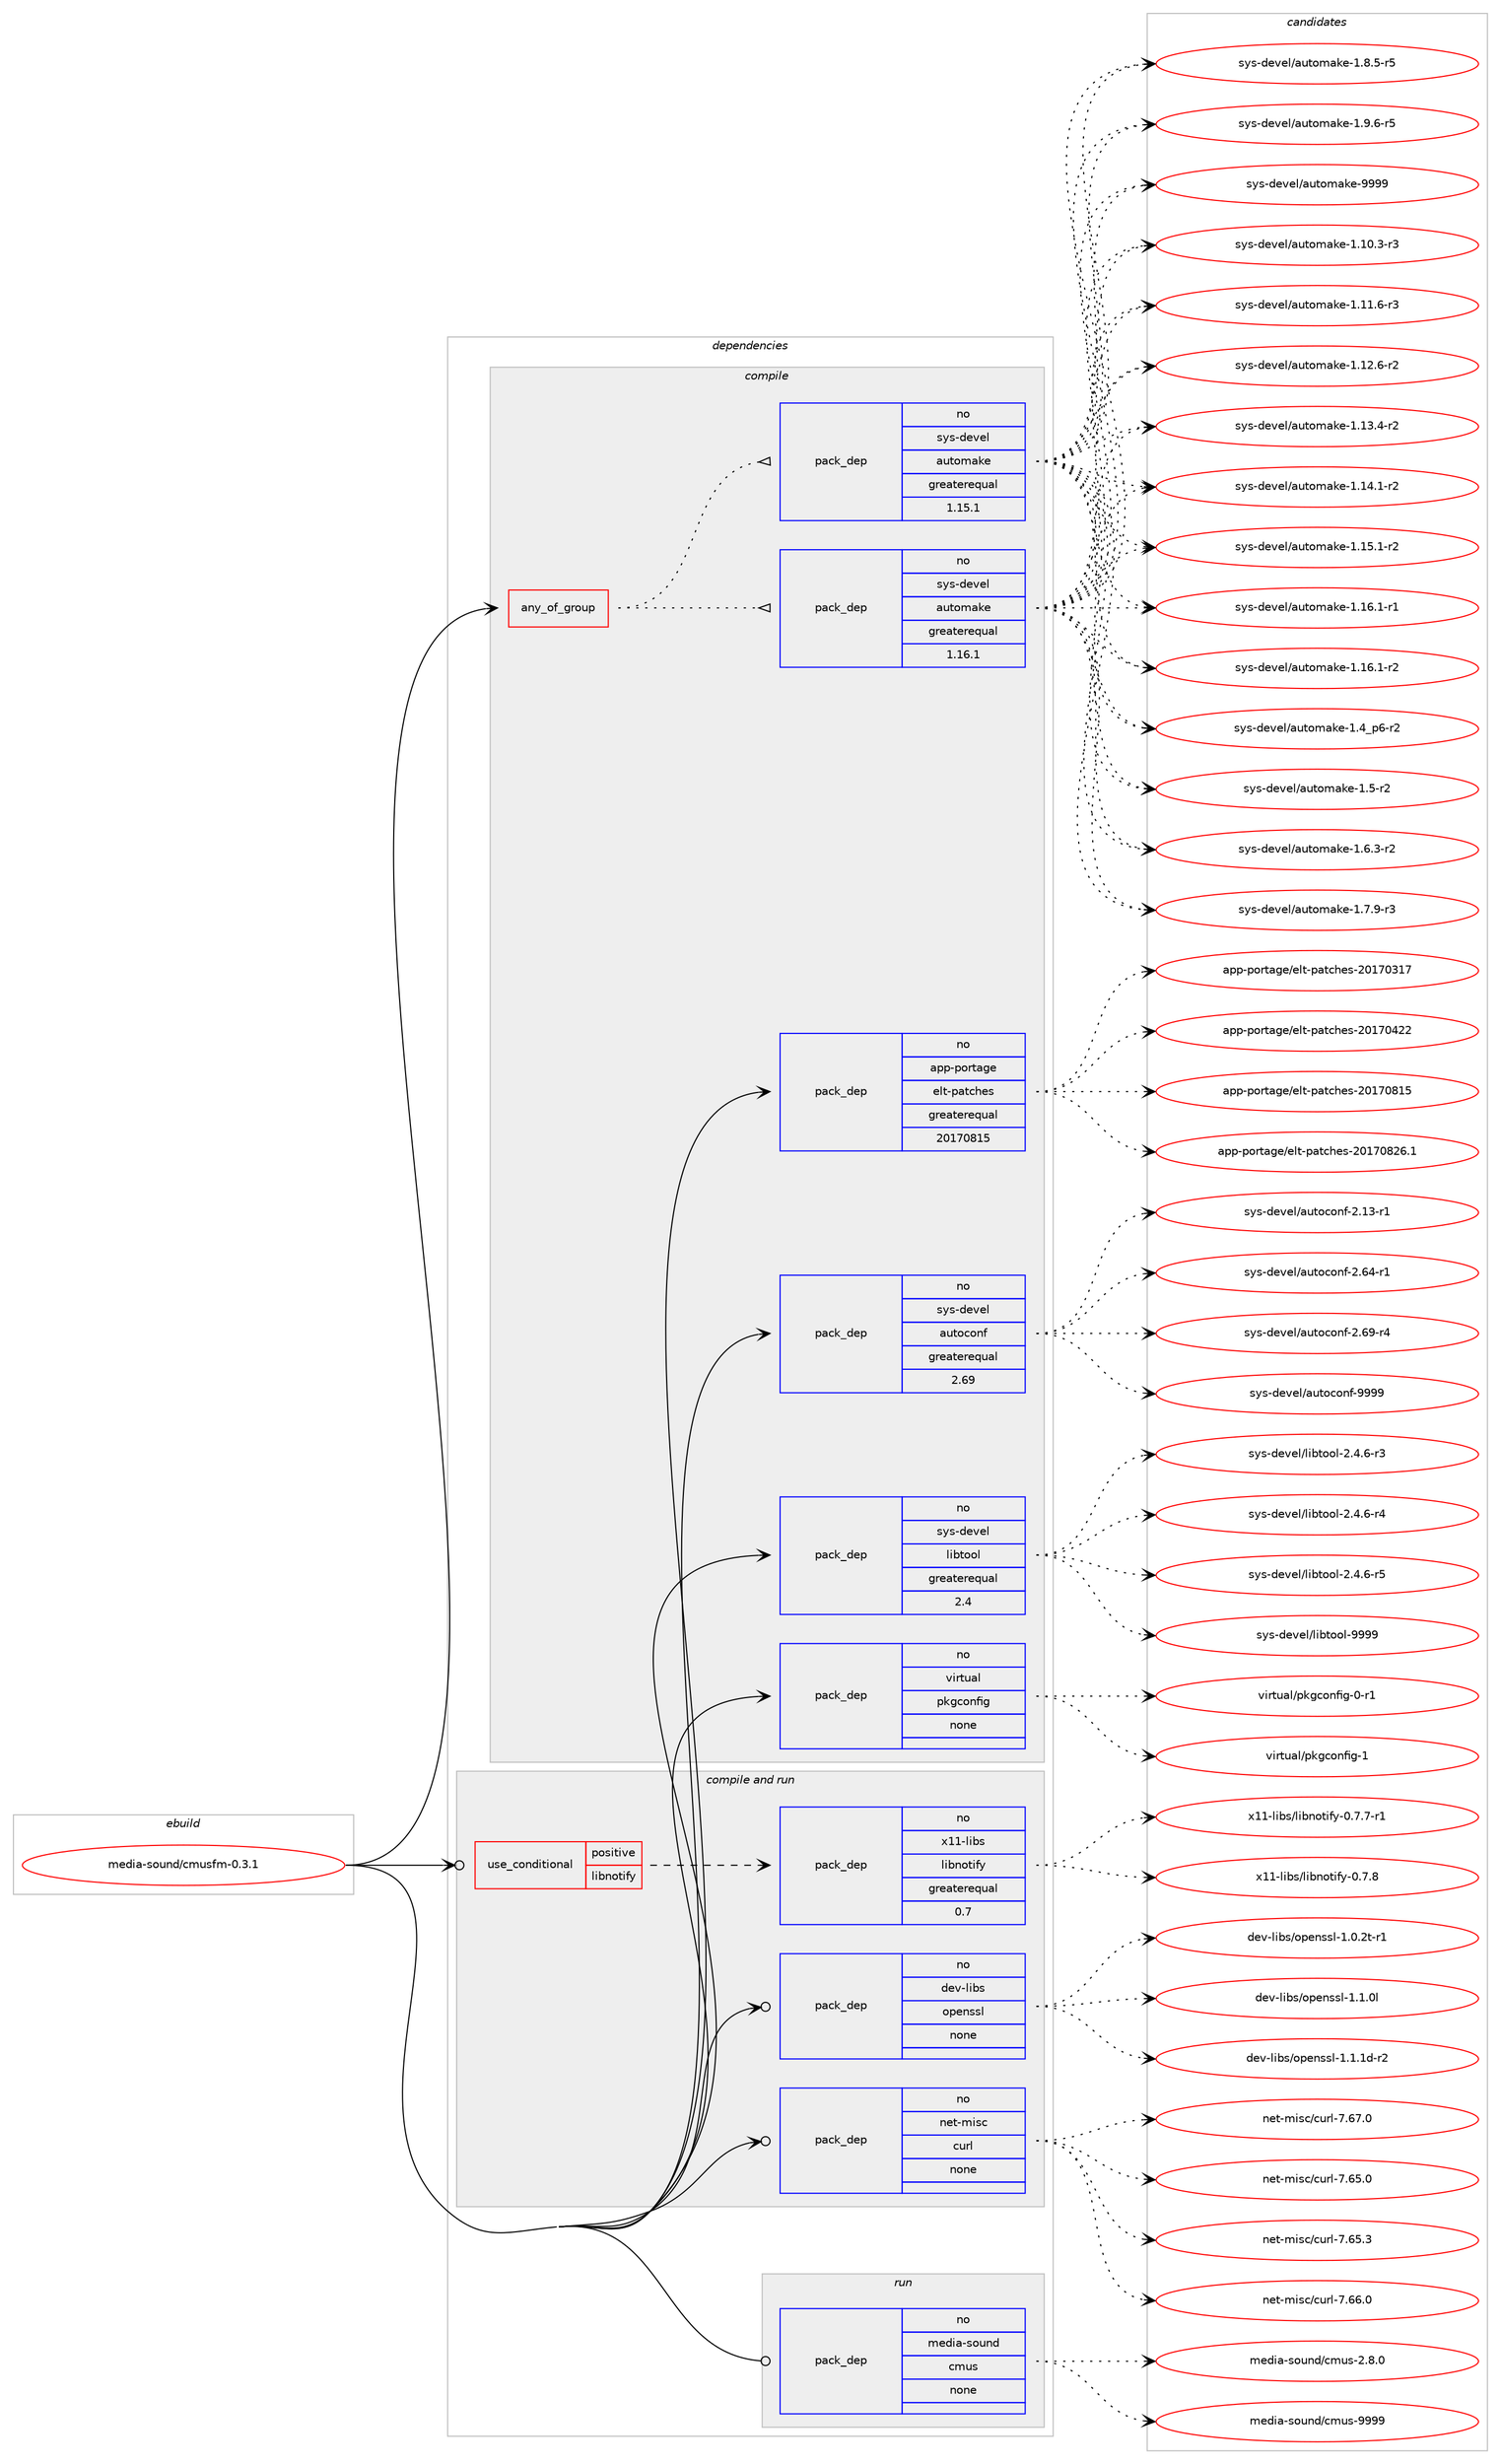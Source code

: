digraph prolog {

# *************
# Graph options
# *************

newrank=true;
concentrate=true;
compound=true;
graph [rankdir=LR,fontname=Helvetica,fontsize=10,ranksep=1.5];#, ranksep=2.5, nodesep=0.2];
edge  [arrowhead=vee];
node  [fontname=Helvetica,fontsize=10];

# **********
# The ebuild
# **********

subgraph cluster_leftcol {
color=gray;
rank=same;
label=<<i>ebuild</i>>;
id [label="media-sound/cmusfm-0.3.1", color=red, width=4, href="../media-sound/cmusfm-0.3.1.svg"];
}

# ****************
# The dependencies
# ****************

subgraph cluster_midcol {
color=gray;
label=<<i>dependencies</i>>;
subgraph cluster_compile {
fillcolor="#eeeeee";
style=filled;
label=<<i>compile</i>>;
subgraph any13490 {
dependency798036 [label=<<TABLE BORDER="0" CELLBORDER="1" CELLSPACING="0" CELLPADDING="4"><TR><TD CELLPADDING="10">any_of_group</TD></TR></TABLE>>, shape=none, color=red];subgraph pack590345 {
dependency798037 [label=<<TABLE BORDER="0" CELLBORDER="1" CELLSPACING="0" CELLPADDING="4" WIDTH="220"><TR><TD ROWSPAN="6" CELLPADDING="30">pack_dep</TD></TR><TR><TD WIDTH="110">no</TD></TR><TR><TD>sys-devel</TD></TR><TR><TD>automake</TD></TR><TR><TD>greaterequal</TD></TR><TR><TD>1.16.1</TD></TR></TABLE>>, shape=none, color=blue];
}
dependency798036:e -> dependency798037:w [weight=20,style="dotted",arrowhead="oinv"];
subgraph pack590346 {
dependency798038 [label=<<TABLE BORDER="0" CELLBORDER="1" CELLSPACING="0" CELLPADDING="4" WIDTH="220"><TR><TD ROWSPAN="6" CELLPADDING="30">pack_dep</TD></TR><TR><TD WIDTH="110">no</TD></TR><TR><TD>sys-devel</TD></TR><TR><TD>automake</TD></TR><TR><TD>greaterequal</TD></TR><TR><TD>1.15.1</TD></TR></TABLE>>, shape=none, color=blue];
}
dependency798036:e -> dependency798038:w [weight=20,style="dotted",arrowhead="oinv"];
}
id:e -> dependency798036:w [weight=20,style="solid",arrowhead="vee"];
subgraph pack590347 {
dependency798039 [label=<<TABLE BORDER="0" CELLBORDER="1" CELLSPACING="0" CELLPADDING="4" WIDTH="220"><TR><TD ROWSPAN="6" CELLPADDING="30">pack_dep</TD></TR><TR><TD WIDTH="110">no</TD></TR><TR><TD>app-portage</TD></TR><TR><TD>elt-patches</TD></TR><TR><TD>greaterequal</TD></TR><TR><TD>20170815</TD></TR></TABLE>>, shape=none, color=blue];
}
id:e -> dependency798039:w [weight=20,style="solid",arrowhead="vee"];
subgraph pack590348 {
dependency798040 [label=<<TABLE BORDER="0" CELLBORDER="1" CELLSPACING="0" CELLPADDING="4" WIDTH="220"><TR><TD ROWSPAN="6" CELLPADDING="30">pack_dep</TD></TR><TR><TD WIDTH="110">no</TD></TR><TR><TD>sys-devel</TD></TR><TR><TD>autoconf</TD></TR><TR><TD>greaterequal</TD></TR><TR><TD>2.69</TD></TR></TABLE>>, shape=none, color=blue];
}
id:e -> dependency798040:w [weight=20,style="solid",arrowhead="vee"];
subgraph pack590349 {
dependency798041 [label=<<TABLE BORDER="0" CELLBORDER="1" CELLSPACING="0" CELLPADDING="4" WIDTH="220"><TR><TD ROWSPAN="6" CELLPADDING="30">pack_dep</TD></TR><TR><TD WIDTH="110">no</TD></TR><TR><TD>sys-devel</TD></TR><TR><TD>libtool</TD></TR><TR><TD>greaterequal</TD></TR><TR><TD>2.4</TD></TR></TABLE>>, shape=none, color=blue];
}
id:e -> dependency798041:w [weight=20,style="solid",arrowhead="vee"];
subgraph pack590350 {
dependency798042 [label=<<TABLE BORDER="0" CELLBORDER="1" CELLSPACING="0" CELLPADDING="4" WIDTH="220"><TR><TD ROWSPAN="6" CELLPADDING="30">pack_dep</TD></TR><TR><TD WIDTH="110">no</TD></TR><TR><TD>virtual</TD></TR><TR><TD>pkgconfig</TD></TR><TR><TD>none</TD></TR><TR><TD></TD></TR></TABLE>>, shape=none, color=blue];
}
id:e -> dependency798042:w [weight=20,style="solid",arrowhead="vee"];
}
subgraph cluster_compileandrun {
fillcolor="#eeeeee";
style=filled;
label=<<i>compile and run</i>>;
subgraph cond193753 {
dependency798043 [label=<<TABLE BORDER="0" CELLBORDER="1" CELLSPACING="0" CELLPADDING="4"><TR><TD ROWSPAN="3" CELLPADDING="10">use_conditional</TD></TR><TR><TD>positive</TD></TR><TR><TD>libnotify</TD></TR></TABLE>>, shape=none, color=red];
subgraph pack590351 {
dependency798044 [label=<<TABLE BORDER="0" CELLBORDER="1" CELLSPACING="0" CELLPADDING="4" WIDTH="220"><TR><TD ROWSPAN="6" CELLPADDING="30">pack_dep</TD></TR><TR><TD WIDTH="110">no</TD></TR><TR><TD>x11-libs</TD></TR><TR><TD>libnotify</TD></TR><TR><TD>greaterequal</TD></TR><TR><TD>0.7</TD></TR></TABLE>>, shape=none, color=blue];
}
dependency798043:e -> dependency798044:w [weight=20,style="dashed",arrowhead="vee"];
}
id:e -> dependency798043:w [weight=20,style="solid",arrowhead="odotvee"];
subgraph pack590352 {
dependency798045 [label=<<TABLE BORDER="0" CELLBORDER="1" CELLSPACING="0" CELLPADDING="4" WIDTH="220"><TR><TD ROWSPAN="6" CELLPADDING="30">pack_dep</TD></TR><TR><TD WIDTH="110">no</TD></TR><TR><TD>dev-libs</TD></TR><TR><TD>openssl</TD></TR><TR><TD>none</TD></TR><TR><TD></TD></TR></TABLE>>, shape=none, color=blue];
}
id:e -> dependency798045:w [weight=20,style="solid",arrowhead="odotvee"];
subgraph pack590353 {
dependency798046 [label=<<TABLE BORDER="0" CELLBORDER="1" CELLSPACING="0" CELLPADDING="4" WIDTH="220"><TR><TD ROWSPAN="6" CELLPADDING="30">pack_dep</TD></TR><TR><TD WIDTH="110">no</TD></TR><TR><TD>net-misc</TD></TR><TR><TD>curl</TD></TR><TR><TD>none</TD></TR><TR><TD></TD></TR></TABLE>>, shape=none, color=blue];
}
id:e -> dependency798046:w [weight=20,style="solid",arrowhead="odotvee"];
}
subgraph cluster_run {
fillcolor="#eeeeee";
style=filled;
label=<<i>run</i>>;
subgraph pack590354 {
dependency798047 [label=<<TABLE BORDER="0" CELLBORDER="1" CELLSPACING="0" CELLPADDING="4" WIDTH="220"><TR><TD ROWSPAN="6" CELLPADDING="30">pack_dep</TD></TR><TR><TD WIDTH="110">no</TD></TR><TR><TD>media-sound</TD></TR><TR><TD>cmus</TD></TR><TR><TD>none</TD></TR><TR><TD></TD></TR></TABLE>>, shape=none, color=blue];
}
id:e -> dependency798047:w [weight=20,style="solid",arrowhead="odot"];
}
}

# **************
# The candidates
# **************

subgraph cluster_choices {
rank=same;
color=gray;
label=<<i>candidates</i>>;

subgraph choice590345 {
color=black;
nodesep=1;
choice11512111545100101118101108479711711611110997107101454946494846514511451 [label="sys-devel/automake-1.10.3-r3", color=red, width=4,href="../sys-devel/automake-1.10.3-r3.svg"];
choice11512111545100101118101108479711711611110997107101454946494946544511451 [label="sys-devel/automake-1.11.6-r3", color=red, width=4,href="../sys-devel/automake-1.11.6-r3.svg"];
choice11512111545100101118101108479711711611110997107101454946495046544511450 [label="sys-devel/automake-1.12.6-r2", color=red, width=4,href="../sys-devel/automake-1.12.6-r2.svg"];
choice11512111545100101118101108479711711611110997107101454946495146524511450 [label="sys-devel/automake-1.13.4-r2", color=red, width=4,href="../sys-devel/automake-1.13.4-r2.svg"];
choice11512111545100101118101108479711711611110997107101454946495246494511450 [label="sys-devel/automake-1.14.1-r2", color=red, width=4,href="../sys-devel/automake-1.14.1-r2.svg"];
choice11512111545100101118101108479711711611110997107101454946495346494511450 [label="sys-devel/automake-1.15.1-r2", color=red, width=4,href="../sys-devel/automake-1.15.1-r2.svg"];
choice11512111545100101118101108479711711611110997107101454946495446494511449 [label="sys-devel/automake-1.16.1-r1", color=red, width=4,href="../sys-devel/automake-1.16.1-r1.svg"];
choice11512111545100101118101108479711711611110997107101454946495446494511450 [label="sys-devel/automake-1.16.1-r2", color=red, width=4,href="../sys-devel/automake-1.16.1-r2.svg"];
choice115121115451001011181011084797117116111109971071014549465295112544511450 [label="sys-devel/automake-1.4_p6-r2", color=red, width=4,href="../sys-devel/automake-1.4_p6-r2.svg"];
choice11512111545100101118101108479711711611110997107101454946534511450 [label="sys-devel/automake-1.5-r2", color=red, width=4,href="../sys-devel/automake-1.5-r2.svg"];
choice115121115451001011181011084797117116111109971071014549465446514511450 [label="sys-devel/automake-1.6.3-r2", color=red, width=4,href="../sys-devel/automake-1.6.3-r2.svg"];
choice115121115451001011181011084797117116111109971071014549465546574511451 [label="sys-devel/automake-1.7.9-r3", color=red, width=4,href="../sys-devel/automake-1.7.9-r3.svg"];
choice115121115451001011181011084797117116111109971071014549465646534511453 [label="sys-devel/automake-1.8.5-r5", color=red, width=4,href="../sys-devel/automake-1.8.5-r5.svg"];
choice115121115451001011181011084797117116111109971071014549465746544511453 [label="sys-devel/automake-1.9.6-r5", color=red, width=4,href="../sys-devel/automake-1.9.6-r5.svg"];
choice115121115451001011181011084797117116111109971071014557575757 [label="sys-devel/automake-9999", color=red, width=4,href="../sys-devel/automake-9999.svg"];
dependency798037:e -> choice11512111545100101118101108479711711611110997107101454946494846514511451:w [style=dotted,weight="100"];
dependency798037:e -> choice11512111545100101118101108479711711611110997107101454946494946544511451:w [style=dotted,weight="100"];
dependency798037:e -> choice11512111545100101118101108479711711611110997107101454946495046544511450:w [style=dotted,weight="100"];
dependency798037:e -> choice11512111545100101118101108479711711611110997107101454946495146524511450:w [style=dotted,weight="100"];
dependency798037:e -> choice11512111545100101118101108479711711611110997107101454946495246494511450:w [style=dotted,weight="100"];
dependency798037:e -> choice11512111545100101118101108479711711611110997107101454946495346494511450:w [style=dotted,weight="100"];
dependency798037:e -> choice11512111545100101118101108479711711611110997107101454946495446494511449:w [style=dotted,weight="100"];
dependency798037:e -> choice11512111545100101118101108479711711611110997107101454946495446494511450:w [style=dotted,weight="100"];
dependency798037:e -> choice115121115451001011181011084797117116111109971071014549465295112544511450:w [style=dotted,weight="100"];
dependency798037:e -> choice11512111545100101118101108479711711611110997107101454946534511450:w [style=dotted,weight="100"];
dependency798037:e -> choice115121115451001011181011084797117116111109971071014549465446514511450:w [style=dotted,weight="100"];
dependency798037:e -> choice115121115451001011181011084797117116111109971071014549465546574511451:w [style=dotted,weight="100"];
dependency798037:e -> choice115121115451001011181011084797117116111109971071014549465646534511453:w [style=dotted,weight="100"];
dependency798037:e -> choice115121115451001011181011084797117116111109971071014549465746544511453:w [style=dotted,weight="100"];
dependency798037:e -> choice115121115451001011181011084797117116111109971071014557575757:w [style=dotted,weight="100"];
}
subgraph choice590346 {
color=black;
nodesep=1;
choice11512111545100101118101108479711711611110997107101454946494846514511451 [label="sys-devel/automake-1.10.3-r3", color=red, width=4,href="../sys-devel/automake-1.10.3-r3.svg"];
choice11512111545100101118101108479711711611110997107101454946494946544511451 [label="sys-devel/automake-1.11.6-r3", color=red, width=4,href="../sys-devel/automake-1.11.6-r3.svg"];
choice11512111545100101118101108479711711611110997107101454946495046544511450 [label="sys-devel/automake-1.12.6-r2", color=red, width=4,href="../sys-devel/automake-1.12.6-r2.svg"];
choice11512111545100101118101108479711711611110997107101454946495146524511450 [label="sys-devel/automake-1.13.4-r2", color=red, width=4,href="../sys-devel/automake-1.13.4-r2.svg"];
choice11512111545100101118101108479711711611110997107101454946495246494511450 [label="sys-devel/automake-1.14.1-r2", color=red, width=4,href="../sys-devel/automake-1.14.1-r2.svg"];
choice11512111545100101118101108479711711611110997107101454946495346494511450 [label="sys-devel/automake-1.15.1-r2", color=red, width=4,href="../sys-devel/automake-1.15.1-r2.svg"];
choice11512111545100101118101108479711711611110997107101454946495446494511449 [label="sys-devel/automake-1.16.1-r1", color=red, width=4,href="../sys-devel/automake-1.16.1-r1.svg"];
choice11512111545100101118101108479711711611110997107101454946495446494511450 [label="sys-devel/automake-1.16.1-r2", color=red, width=4,href="../sys-devel/automake-1.16.1-r2.svg"];
choice115121115451001011181011084797117116111109971071014549465295112544511450 [label="sys-devel/automake-1.4_p6-r2", color=red, width=4,href="../sys-devel/automake-1.4_p6-r2.svg"];
choice11512111545100101118101108479711711611110997107101454946534511450 [label="sys-devel/automake-1.5-r2", color=red, width=4,href="../sys-devel/automake-1.5-r2.svg"];
choice115121115451001011181011084797117116111109971071014549465446514511450 [label="sys-devel/automake-1.6.3-r2", color=red, width=4,href="../sys-devel/automake-1.6.3-r2.svg"];
choice115121115451001011181011084797117116111109971071014549465546574511451 [label="sys-devel/automake-1.7.9-r3", color=red, width=4,href="../sys-devel/automake-1.7.9-r3.svg"];
choice115121115451001011181011084797117116111109971071014549465646534511453 [label="sys-devel/automake-1.8.5-r5", color=red, width=4,href="../sys-devel/automake-1.8.5-r5.svg"];
choice115121115451001011181011084797117116111109971071014549465746544511453 [label="sys-devel/automake-1.9.6-r5", color=red, width=4,href="../sys-devel/automake-1.9.6-r5.svg"];
choice115121115451001011181011084797117116111109971071014557575757 [label="sys-devel/automake-9999", color=red, width=4,href="../sys-devel/automake-9999.svg"];
dependency798038:e -> choice11512111545100101118101108479711711611110997107101454946494846514511451:w [style=dotted,weight="100"];
dependency798038:e -> choice11512111545100101118101108479711711611110997107101454946494946544511451:w [style=dotted,weight="100"];
dependency798038:e -> choice11512111545100101118101108479711711611110997107101454946495046544511450:w [style=dotted,weight="100"];
dependency798038:e -> choice11512111545100101118101108479711711611110997107101454946495146524511450:w [style=dotted,weight="100"];
dependency798038:e -> choice11512111545100101118101108479711711611110997107101454946495246494511450:w [style=dotted,weight="100"];
dependency798038:e -> choice11512111545100101118101108479711711611110997107101454946495346494511450:w [style=dotted,weight="100"];
dependency798038:e -> choice11512111545100101118101108479711711611110997107101454946495446494511449:w [style=dotted,weight="100"];
dependency798038:e -> choice11512111545100101118101108479711711611110997107101454946495446494511450:w [style=dotted,weight="100"];
dependency798038:e -> choice115121115451001011181011084797117116111109971071014549465295112544511450:w [style=dotted,weight="100"];
dependency798038:e -> choice11512111545100101118101108479711711611110997107101454946534511450:w [style=dotted,weight="100"];
dependency798038:e -> choice115121115451001011181011084797117116111109971071014549465446514511450:w [style=dotted,weight="100"];
dependency798038:e -> choice115121115451001011181011084797117116111109971071014549465546574511451:w [style=dotted,weight="100"];
dependency798038:e -> choice115121115451001011181011084797117116111109971071014549465646534511453:w [style=dotted,weight="100"];
dependency798038:e -> choice115121115451001011181011084797117116111109971071014549465746544511453:w [style=dotted,weight="100"];
dependency798038:e -> choice115121115451001011181011084797117116111109971071014557575757:w [style=dotted,weight="100"];
}
subgraph choice590347 {
color=black;
nodesep=1;
choice97112112451121111141169710310147101108116451129711699104101115455048495548514955 [label="app-portage/elt-patches-20170317", color=red, width=4,href="../app-portage/elt-patches-20170317.svg"];
choice97112112451121111141169710310147101108116451129711699104101115455048495548525050 [label="app-portage/elt-patches-20170422", color=red, width=4,href="../app-portage/elt-patches-20170422.svg"];
choice97112112451121111141169710310147101108116451129711699104101115455048495548564953 [label="app-portage/elt-patches-20170815", color=red, width=4,href="../app-portage/elt-patches-20170815.svg"];
choice971121124511211111411697103101471011081164511297116991041011154550484955485650544649 [label="app-portage/elt-patches-20170826.1", color=red, width=4,href="../app-portage/elt-patches-20170826.1.svg"];
dependency798039:e -> choice97112112451121111141169710310147101108116451129711699104101115455048495548514955:w [style=dotted,weight="100"];
dependency798039:e -> choice97112112451121111141169710310147101108116451129711699104101115455048495548525050:w [style=dotted,weight="100"];
dependency798039:e -> choice97112112451121111141169710310147101108116451129711699104101115455048495548564953:w [style=dotted,weight="100"];
dependency798039:e -> choice971121124511211111411697103101471011081164511297116991041011154550484955485650544649:w [style=dotted,weight="100"];
}
subgraph choice590348 {
color=black;
nodesep=1;
choice1151211154510010111810110847971171161119911111010245504649514511449 [label="sys-devel/autoconf-2.13-r1", color=red, width=4,href="../sys-devel/autoconf-2.13-r1.svg"];
choice1151211154510010111810110847971171161119911111010245504654524511449 [label="sys-devel/autoconf-2.64-r1", color=red, width=4,href="../sys-devel/autoconf-2.64-r1.svg"];
choice1151211154510010111810110847971171161119911111010245504654574511452 [label="sys-devel/autoconf-2.69-r4", color=red, width=4,href="../sys-devel/autoconf-2.69-r4.svg"];
choice115121115451001011181011084797117116111991111101024557575757 [label="sys-devel/autoconf-9999", color=red, width=4,href="../sys-devel/autoconf-9999.svg"];
dependency798040:e -> choice1151211154510010111810110847971171161119911111010245504649514511449:w [style=dotted,weight="100"];
dependency798040:e -> choice1151211154510010111810110847971171161119911111010245504654524511449:w [style=dotted,weight="100"];
dependency798040:e -> choice1151211154510010111810110847971171161119911111010245504654574511452:w [style=dotted,weight="100"];
dependency798040:e -> choice115121115451001011181011084797117116111991111101024557575757:w [style=dotted,weight="100"];
}
subgraph choice590349 {
color=black;
nodesep=1;
choice1151211154510010111810110847108105981161111111084550465246544511451 [label="sys-devel/libtool-2.4.6-r3", color=red, width=4,href="../sys-devel/libtool-2.4.6-r3.svg"];
choice1151211154510010111810110847108105981161111111084550465246544511452 [label="sys-devel/libtool-2.4.6-r4", color=red, width=4,href="../sys-devel/libtool-2.4.6-r4.svg"];
choice1151211154510010111810110847108105981161111111084550465246544511453 [label="sys-devel/libtool-2.4.6-r5", color=red, width=4,href="../sys-devel/libtool-2.4.6-r5.svg"];
choice1151211154510010111810110847108105981161111111084557575757 [label="sys-devel/libtool-9999", color=red, width=4,href="../sys-devel/libtool-9999.svg"];
dependency798041:e -> choice1151211154510010111810110847108105981161111111084550465246544511451:w [style=dotted,weight="100"];
dependency798041:e -> choice1151211154510010111810110847108105981161111111084550465246544511452:w [style=dotted,weight="100"];
dependency798041:e -> choice1151211154510010111810110847108105981161111111084550465246544511453:w [style=dotted,weight="100"];
dependency798041:e -> choice1151211154510010111810110847108105981161111111084557575757:w [style=dotted,weight="100"];
}
subgraph choice590350 {
color=black;
nodesep=1;
choice11810511411611797108471121071039911111010210510345484511449 [label="virtual/pkgconfig-0-r1", color=red, width=4,href="../virtual/pkgconfig-0-r1.svg"];
choice1181051141161179710847112107103991111101021051034549 [label="virtual/pkgconfig-1", color=red, width=4,href="../virtual/pkgconfig-1.svg"];
dependency798042:e -> choice11810511411611797108471121071039911111010210510345484511449:w [style=dotted,weight="100"];
dependency798042:e -> choice1181051141161179710847112107103991111101021051034549:w [style=dotted,weight="100"];
}
subgraph choice590351 {
color=black;
nodesep=1;
choice1204949451081059811547108105981101111161051021214548465546554511449 [label="x11-libs/libnotify-0.7.7-r1", color=red, width=4,href="../x11-libs/libnotify-0.7.7-r1.svg"];
choice120494945108105981154710810598110111116105102121454846554656 [label="x11-libs/libnotify-0.7.8", color=red, width=4,href="../x11-libs/libnotify-0.7.8.svg"];
dependency798044:e -> choice1204949451081059811547108105981101111161051021214548465546554511449:w [style=dotted,weight="100"];
dependency798044:e -> choice120494945108105981154710810598110111116105102121454846554656:w [style=dotted,weight="100"];
}
subgraph choice590352 {
color=black;
nodesep=1;
choice1001011184510810598115471111121011101151151084549464846501164511449 [label="dev-libs/openssl-1.0.2t-r1", color=red, width=4,href="../dev-libs/openssl-1.0.2t-r1.svg"];
choice100101118451081059811547111112101110115115108454946494648108 [label="dev-libs/openssl-1.1.0l", color=red, width=4,href="../dev-libs/openssl-1.1.0l.svg"];
choice1001011184510810598115471111121011101151151084549464946491004511450 [label="dev-libs/openssl-1.1.1d-r2", color=red, width=4,href="../dev-libs/openssl-1.1.1d-r2.svg"];
dependency798045:e -> choice1001011184510810598115471111121011101151151084549464846501164511449:w [style=dotted,weight="100"];
dependency798045:e -> choice100101118451081059811547111112101110115115108454946494648108:w [style=dotted,weight="100"];
dependency798045:e -> choice1001011184510810598115471111121011101151151084549464946491004511450:w [style=dotted,weight="100"];
}
subgraph choice590353 {
color=black;
nodesep=1;
choice1101011164510910511599479911711410845554654534648 [label="net-misc/curl-7.65.0", color=red, width=4,href="../net-misc/curl-7.65.0.svg"];
choice1101011164510910511599479911711410845554654534651 [label="net-misc/curl-7.65.3", color=red, width=4,href="../net-misc/curl-7.65.3.svg"];
choice1101011164510910511599479911711410845554654544648 [label="net-misc/curl-7.66.0", color=red, width=4,href="../net-misc/curl-7.66.0.svg"];
choice1101011164510910511599479911711410845554654554648 [label="net-misc/curl-7.67.0", color=red, width=4,href="../net-misc/curl-7.67.0.svg"];
dependency798046:e -> choice1101011164510910511599479911711410845554654534648:w [style=dotted,weight="100"];
dependency798046:e -> choice1101011164510910511599479911711410845554654534651:w [style=dotted,weight="100"];
dependency798046:e -> choice1101011164510910511599479911711410845554654544648:w [style=dotted,weight="100"];
dependency798046:e -> choice1101011164510910511599479911711410845554654554648:w [style=dotted,weight="100"];
}
subgraph choice590354 {
color=black;
nodesep=1;
choice10910110010597451151111171101004799109117115455046564648 [label="media-sound/cmus-2.8.0", color=red, width=4,href="../media-sound/cmus-2.8.0.svg"];
choice109101100105974511511111711010047991091171154557575757 [label="media-sound/cmus-9999", color=red, width=4,href="../media-sound/cmus-9999.svg"];
dependency798047:e -> choice10910110010597451151111171101004799109117115455046564648:w [style=dotted,weight="100"];
dependency798047:e -> choice109101100105974511511111711010047991091171154557575757:w [style=dotted,weight="100"];
}
}

}
